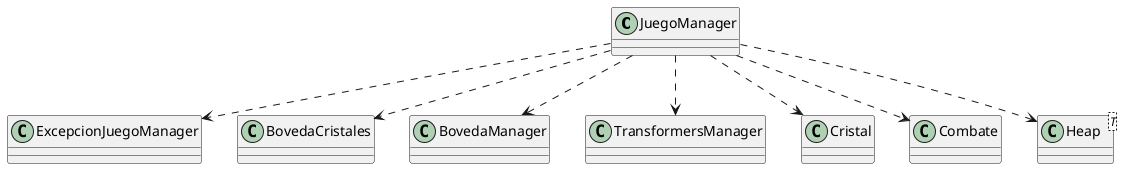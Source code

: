 @startuml

class JuegoManager {
}

class ExcepcionJuegoManager {
}

class BovedaCristales {
}

class BovedaManager {
}

class TransformersManager {
}

class Cristal {
}

class Combate{
}

class Heap<T> {
}

JuegoManager ..> ExcepcionJuegoManager
JuegoManager ..> BovedaCristales
JuegoManager ..> BovedaManager
JuegoManager ..> TransformersManager
JuegoManager ..> Cristal
JuegoManager ..> Combate
JuegoManager ..> Heap

@enduml